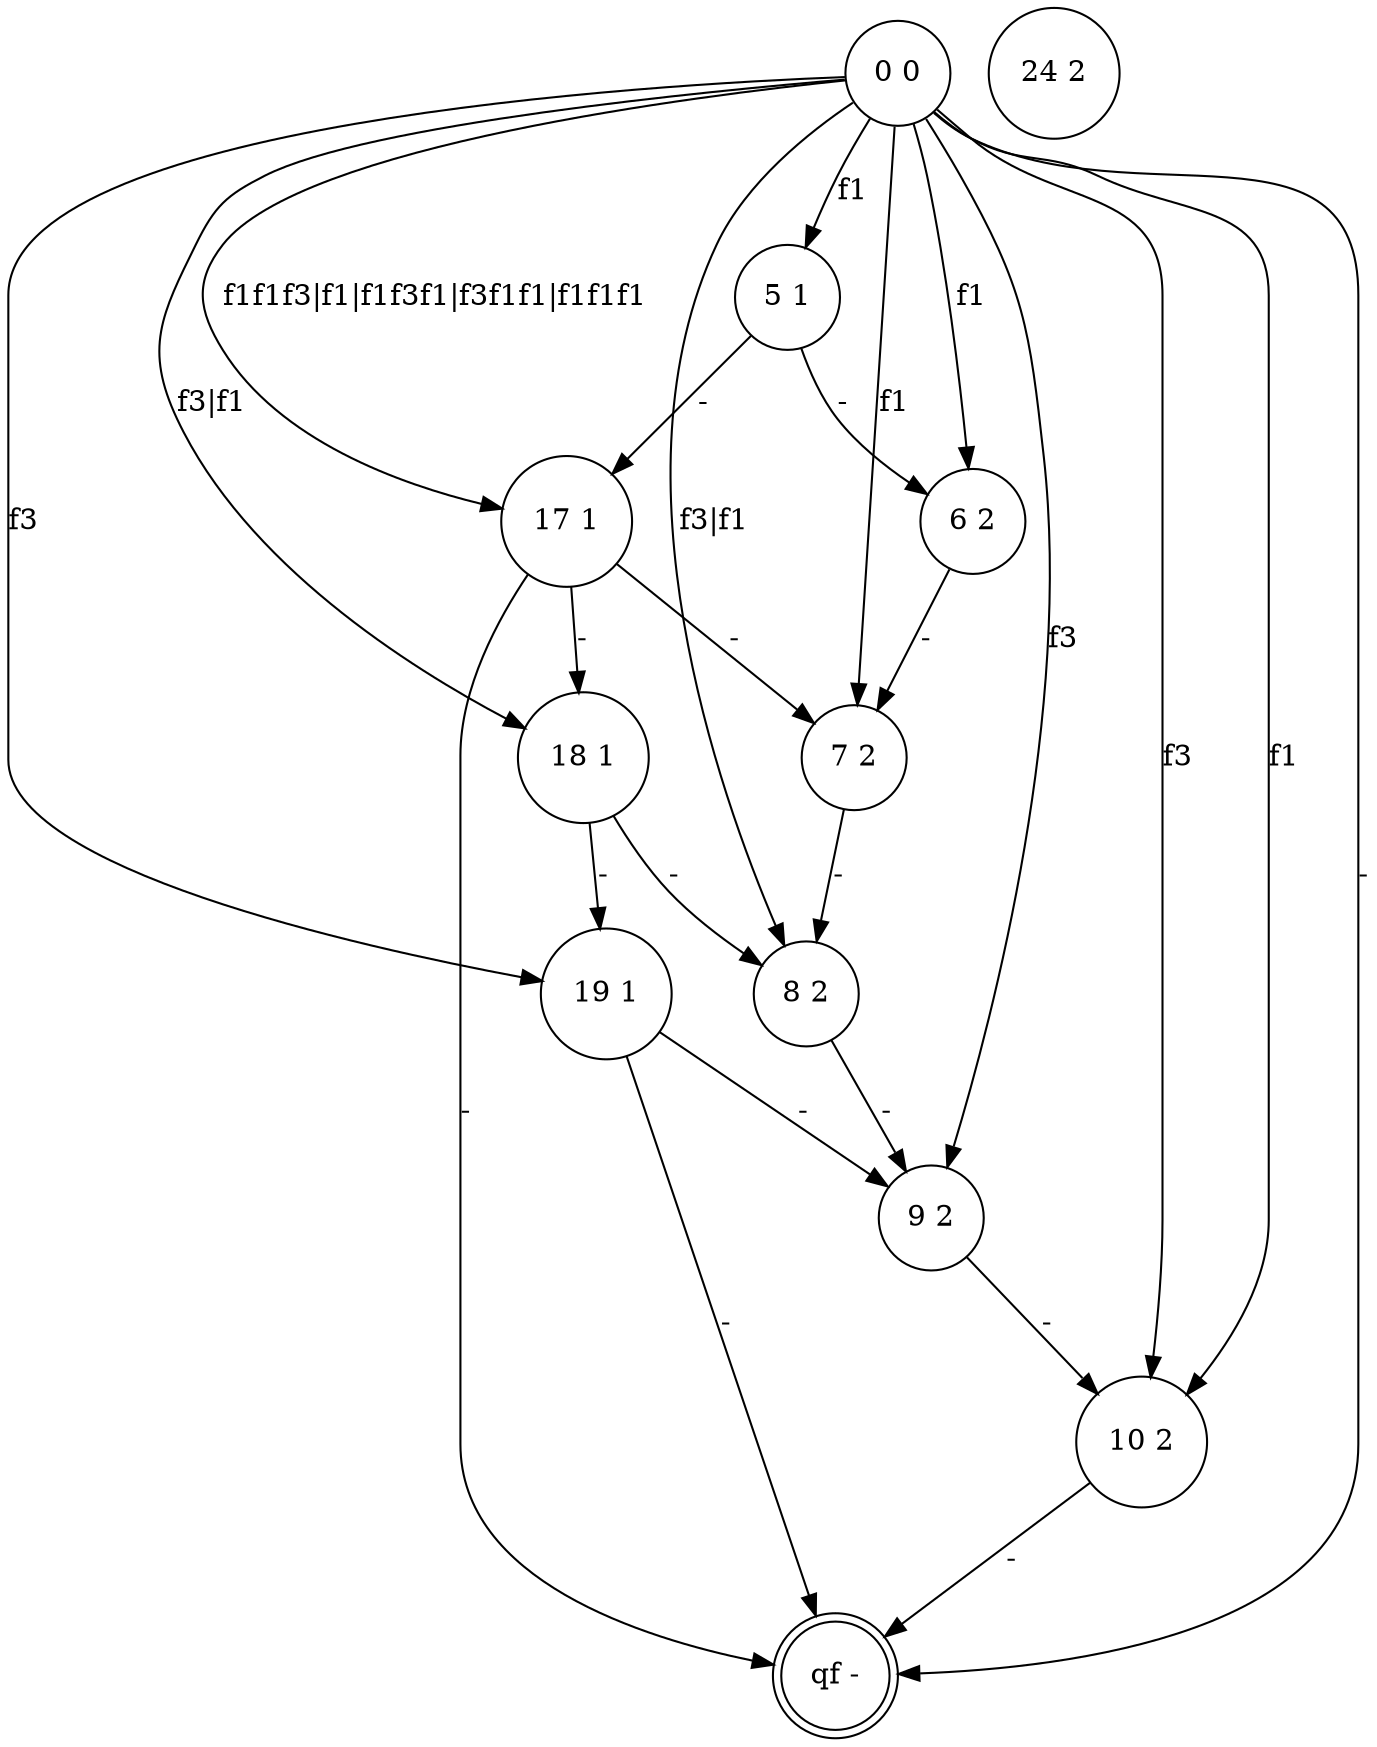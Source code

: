 digraph 35 {
	"10 2" [shape=circle]
	"6 2" [shape=circle]
	"7 2" [shape=circle]
	"8 2" [shape=circle]
	"9 2" [shape=circle]
	"5 1" [shape=circle]
	"6 2" [shape=circle]
	"17 1" [shape=circle]
	"7 2" [shape=circle]
	"18 1" [shape=circle]
	"19 1" [shape=circle]
	"9 2" [shape=circle]
	"8 2" [shape=circle]
	"qf -" [shape=doublecircle]
	"0 0" [shape=circle]
	"24 2" [shape=circle]
	"6 2" -> "7 2" [label="-"]
	"7 2" -> "8 2" [label="-"]
	"8 2" -> "9 2" [label="-"]
	"9 2" -> "10 2" [label="-"]
	"5 1" -> "6 2" [label="-"]
	"5 1" -> "17 1" [label="-"]
	"17 1" -> "7 2" [label="-"]
	"17 1" -> "18 1" [label="-"]
	"18 1" -> "19 1" [label="-"]
	"19 1" -> "9 2" [label="-"]
	"18 1" -> "8 2" [label="-"]
	"10 2" -> "qf -" [label="-"]
	"17 1" -> "qf -" [label="-"]
	"19 1" -> "qf -" [label="-"]
	"0 0" -> "5 1" [label=f1]
	"0 0" -> "19 1" [label=f3]
	"0 0" -> "6 2" [label=f1]
	"0 0" -> "9 2" [label=f3]
	"0 0" -> "10 2" [label=f3]
	"0 0" -> "qf -" [label="-"]
	"0 0" -> "17 1" [label="f1f1f3|f1|f1f3f1|f3f1f1|f1f1f1"]
	"0 0" -> "18 1" [label="f3|f1"]
	"0 0" -> "7 2" [label=f1]
	"0 0" -> "8 2" [label="f3|f1"]
	"0 0" -> "10 2" [label=f1]
}

